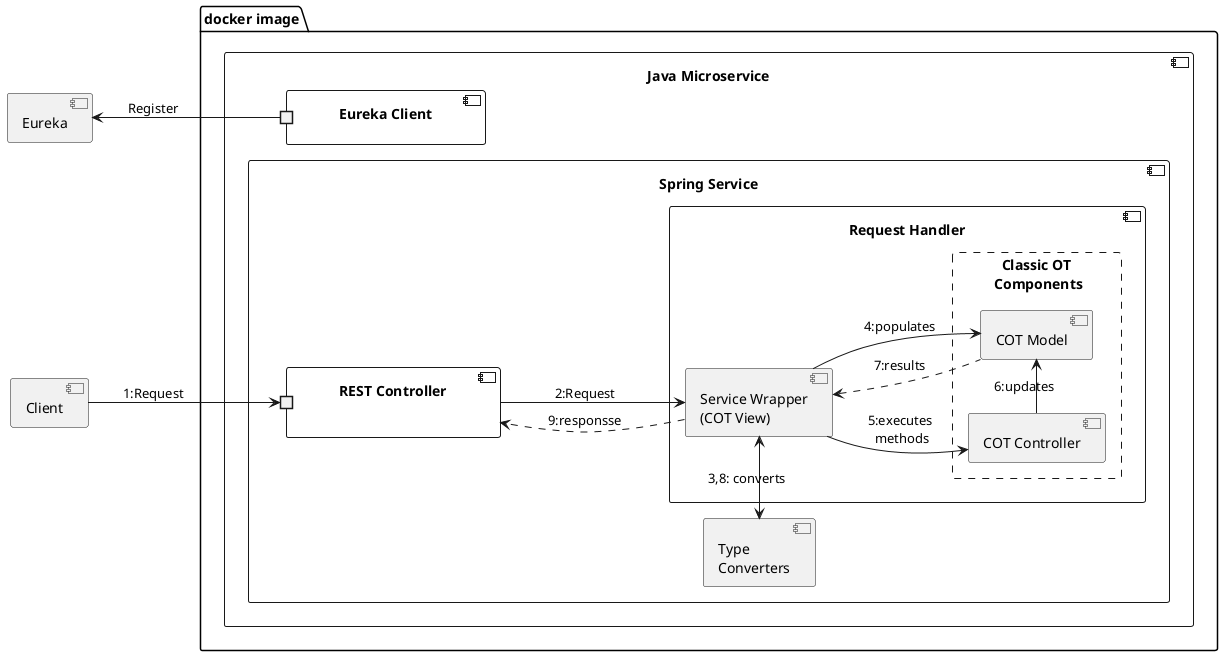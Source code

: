 @startuml
left to right direction

package "docker image" {

 component "Java Microservice" {
   component "Eureka Client" as EC {
     port " " as ec_out
   }

   component "Spring Service" {
   component "REST Controller" as RC {
     port " " as REST_in
   }
   component "Request Handler" as RH {
    [Service Wrapper\n(COT View)] as W
    rectangle "Classic OT\n Components" #line.dashed {
     [COT Model] as CM
     [COT Controller] as C
    }
   }
  [Type\nConverters] as TC

  }
  }
}

[Client] as AC

AC --> REST_in : "1:Request"
W -up-> CM : "4:populates"
RC ---> W : "2:Request"
W <-left-> TC : "3,8: converts"
W -down-> C : "5:executes\n methods"

C -right-> CM : "6:updates"
CM .up.> W : "7:results"

W ...> RC : "9:responsse"

ec_out -up-> [Eureka] : Register

@enduml
